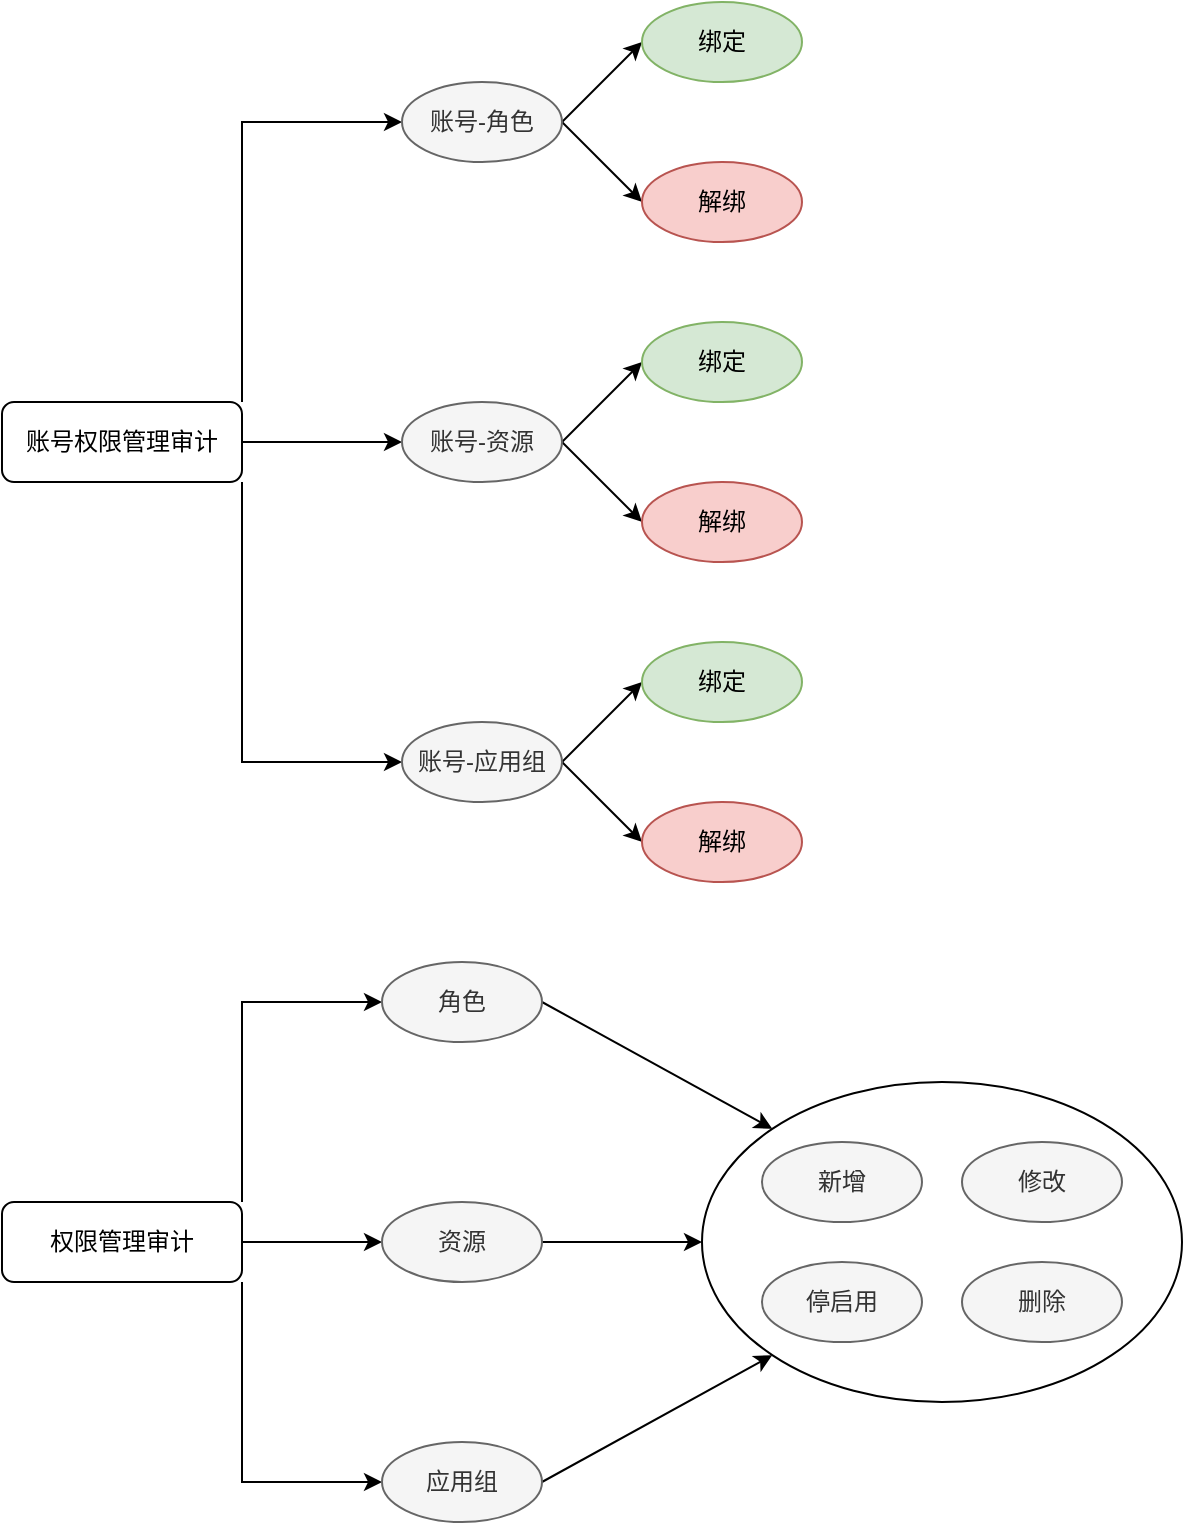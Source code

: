 <mxfile version="15.8.2" type="github">
  <diagram id="RpOcGAhP9OW58Pb7BM2l" name="第 1 页">
    <mxGraphModel dx="1038" dy="579" grid="1" gridSize="10" guides="1" tooltips="1" connect="1" arrows="1" fold="1" page="1" pageScale="1" pageWidth="827" pageHeight="1169" math="0" shadow="0">
      <root>
        <mxCell id="0" />
        <mxCell id="1" parent="0" />
        <mxCell id="3kDM5itjokiOEmdZeM92-5" style="edgeStyle=orthogonalEdgeStyle;rounded=0;orthogonalLoop=1;jettySize=auto;html=1;exitX=1;exitY=0;exitDx=0;exitDy=0;entryX=0;entryY=0.5;entryDx=0;entryDy=0;" edge="1" parent="1" source="3kDM5itjokiOEmdZeM92-1" target="3kDM5itjokiOEmdZeM92-2">
          <mxGeometry relative="1" as="geometry" />
        </mxCell>
        <mxCell id="3kDM5itjokiOEmdZeM92-6" style="edgeStyle=orthogonalEdgeStyle;rounded=0;orthogonalLoop=1;jettySize=auto;html=1;exitX=1;exitY=0.5;exitDx=0;exitDy=0;entryX=0;entryY=0.5;entryDx=0;entryDy=0;" edge="1" parent="1" source="3kDM5itjokiOEmdZeM92-1" target="3kDM5itjokiOEmdZeM92-3">
          <mxGeometry relative="1" as="geometry" />
        </mxCell>
        <mxCell id="3kDM5itjokiOEmdZeM92-8" style="edgeStyle=orthogonalEdgeStyle;rounded=0;orthogonalLoop=1;jettySize=auto;html=1;exitX=1;exitY=1;exitDx=0;exitDy=0;entryX=0;entryY=0.5;entryDx=0;entryDy=0;" edge="1" parent="1" source="3kDM5itjokiOEmdZeM92-1" target="3kDM5itjokiOEmdZeM92-4">
          <mxGeometry relative="1" as="geometry" />
        </mxCell>
        <mxCell id="3kDM5itjokiOEmdZeM92-1" value="账号权限管理审计" style="rounded=1;whiteSpace=wrap;html=1;" vertex="1" parent="1">
          <mxGeometry x="80" y="280" width="120" height="40" as="geometry" />
        </mxCell>
        <mxCell id="3kDM5itjokiOEmdZeM92-25" style="rounded=0;orthogonalLoop=1;jettySize=auto;html=1;exitX=1;exitY=0.5;exitDx=0;exitDy=0;entryX=0;entryY=0.5;entryDx=0;entryDy=0;" edge="1" parent="1" source="3kDM5itjokiOEmdZeM92-2" target="3kDM5itjokiOEmdZeM92-20">
          <mxGeometry relative="1" as="geometry" />
        </mxCell>
        <mxCell id="3kDM5itjokiOEmdZeM92-26" style="edgeStyle=none;rounded=0;orthogonalLoop=1;jettySize=auto;html=1;exitX=1;exitY=0.5;exitDx=0;exitDy=0;entryX=0;entryY=0.5;entryDx=0;entryDy=0;" edge="1" parent="1" source="3kDM5itjokiOEmdZeM92-2" target="3kDM5itjokiOEmdZeM92-23">
          <mxGeometry relative="1" as="geometry" />
        </mxCell>
        <mxCell id="3kDM5itjokiOEmdZeM92-2" value="账号-角色" style="ellipse;whiteSpace=wrap;html=1;rounded=1;fillColor=#f5f5f5;fontColor=#333333;strokeColor=#666666;" vertex="1" parent="1">
          <mxGeometry x="280" y="120" width="80" height="40" as="geometry" />
        </mxCell>
        <mxCell id="3kDM5itjokiOEmdZeM92-34" style="edgeStyle=none;rounded=0;orthogonalLoop=1;jettySize=auto;html=1;exitX=1;exitY=0.5;exitDx=0;exitDy=0;entryX=0;entryY=0.5;entryDx=0;entryDy=0;" edge="1" parent="1" source="3kDM5itjokiOEmdZeM92-3" target="3kDM5itjokiOEmdZeM92-27">
          <mxGeometry relative="1" as="geometry" />
        </mxCell>
        <mxCell id="3kDM5itjokiOEmdZeM92-35" style="edgeStyle=none;rounded=0;orthogonalLoop=1;jettySize=auto;html=1;exitX=1;exitY=0.5;exitDx=0;exitDy=0;entryX=0;entryY=0.5;entryDx=0;entryDy=0;" edge="1" parent="1" source="3kDM5itjokiOEmdZeM92-3" target="3kDM5itjokiOEmdZeM92-28">
          <mxGeometry relative="1" as="geometry" />
        </mxCell>
        <mxCell id="3kDM5itjokiOEmdZeM92-3" value="账号-资源" style="ellipse;whiteSpace=wrap;html=1;rounded=1;fillColor=#f5f5f5;fontColor=#333333;strokeColor=#666666;" vertex="1" parent="1">
          <mxGeometry x="280" y="280" width="80" height="40" as="geometry" />
        </mxCell>
        <mxCell id="3kDM5itjokiOEmdZeM92-31" style="edgeStyle=none;rounded=0;orthogonalLoop=1;jettySize=auto;html=1;exitX=1;exitY=0.5;exitDx=0;exitDy=0;entryX=0;entryY=0.5;entryDx=0;entryDy=0;" edge="1" parent="1" source="3kDM5itjokiOEmdZeM92-4" target="3kDM5itjokiOEmdZeM92-29">
          <mxGeometry relative="1" as="geometry" />
        </mxCell>
        <mxCell id="3kDM5itjokiOEmdZeM92-32" style="edgeStyle=none;rounded=0;orthogonalLoop=1;jettySize=auto;html=1;exitX=1;exitY=0.5;exitDx=0;exitDy=0;entryX=0;entryY=0.5;entryDx=0;entryDy=0;" edge="1" parent="1" source="3kDM5itjokiOEmdZeM92-4" target="3kDM5itjokiOEmdZeM92-30">
          <mxGeometry relative="1" as="geometry" />
        </mxCell>
        <mxCell id="3kDM5itjokiOEmdZeM92-4" value="账号-应用组" style="ellipse;whiteSpace=wrap;html=1;rounded=1;fillColor=#f5f5f5;fontColor=#333333;strokeColor=#666666;" vertex="1" parent="1">
          <mxGeometry x="280" y="440" width="80" height="40" as="geometry" />
        </mxCell>
        <mxCell id="3kDM5itjokiOEmdZeM92-9" style="edgeStyle=orthogonalEdgeStyle;rounded=0;orthogonalLoop=1;jettySize=auto;html=1;exitX=1;exitY=0;exitDx=0;exitDy=0;entryX=0;entryY=0.5;entryDx=0;entryDy=0;" edge="1" parent="1" source="3kDM5itjokiOEmdZeM92-12" target="3kDM5itjokiOEmdZeM92-13">
          <mxGeometry relative="1" as="geometry" />
        </mxCell>
        <mxCell id="3kDM5itjokiOEmdZeM92-10" style="edgeStyle=orthogonalEdgeStyle;rounded=0;orthogonalLoop=1;jettySize=auto;html=1;exitX=1;exitY=0.5;exitDx=0;exitDy=0;entryX=0;entryY=0.5;entryDx=0;entryDy=0;" edge="1" parent="1" source="3kDM5itjokiOEmdZeM92-12" target="3kDM5itjokiOEmdZeM92-14">
          <mxGeometry relative="1" as="geometry" />
        </mxCell>
        <mxCell id="3kDM5itjokiOEmdZeM92-11" style="edgeStyle=orthogonalEdgeStyle;rounded=0;orthogonalLoop=1;jettySize=auto;html=1;exitX=1;exitY=1;exitDx=0;exitDy=0;entryX=0;entryY=0.5;entryDx=0;entryDy=0;" edge="1" parent="1" source="3kDM5itjokiOEmdZeM92-12" target="3kDM5itjokiOEmdZeM92-15">
          <mxGeometry relative="1" as="geometry" />
        </mxCell>
        <mxCell id="3kDM5itjokiOEmdZeM92-12" value="权限管理审计" style="rounded=1;whiteSpace=wrap;html=1;" vertex="1" parent="1">
          <mxGeometry x="80" y="680" width="120" height="40" as="geometry" />
        </mxCell>
        <mxCell id="3kDM5itjokiOEmdZeM92-62" style="edgeStyle=none;rounded=0;orthogonalLoop=1;jettySize=auto;html=1;exitX=1;exitY=0.5;exitDx=0;exitDy=0;entryX=0;entryY=0;entryDx=0;entryDy=0;" edge="1" parent="1" source="3kDM5itjokiOEmdZeM92-13" target="3kDM5itjokiOEmdZeM92-59">
          <mxGeometry relative="1" as="geometry" />
        </mxCell>
        <mxCell id="3kDM5itjokiOEmdZeM92-13" value="角色" style="ellipse;whiteSpace=wrap;html=1;rounded=1;fillColor=#f5f5f5;fontColor=#333333;strokeColor=#666666;" vertex="1" parent="1">
          <mxGeometry x="270" y="560" width="80" height="40" as="geometry" />
        </mxCell>
        <mxCell id="3kDM5itjokiOEmdZeM92-65" style="edgeStyle=none;rounded=0;orthogonalLoop=1;jettySize=auto;html=1;exitX=1;exitY=0.5;exitDx=0;exitDy=0;entryX=0;entryY=0.5;entryDx=0;entryDy=0;" edge="1" parent="1" source="3kDM5itjokiOEmdZeM92-14" target="3kDM5itjokiOEmdZeM92-59">
          <mxGeometry relative="1" as="geometry" />
        </mxCell>
        <mxCell id="3kDM5itjokiOEmdZeM92-14" value="资源" style="ellipse;whiteSpace=wrap;html=1;rounded=1;fillColor=#f5f5f5;fontColor=#333333;strokeColor=#666666;" vertex="1" parent="1">
          <mxGeometry x="270" y="680" width="80" height="40" as="geometry" />
        </mxCell>
        <mxCell id="3kDM5itjokiOEmdZeM92-66" style="edgeStyle=none;rounded=0;orthogonalLoop=1;jettySize=auto;html=1;exitX=1;exitY=0.5;exitDx=0;exitDy=0;entryX=0;entryY=1;entryDx=0;entryDy=0;" edge="1" parent="1" source="3kDM5itjokiOEmdZeM92-15" target="3kDM5itjokiOEmdZeM92-59">
          <mxGeometry relative="1" as="geometry" />
        </mxCell>
        <mxCell id="3kDM5itjokiOEmdZeM92-15" value="应用组" style="ellipse;whiteSpace=wrap;html=1;rounded=1;fillColor=#f5f5f5;fontColor=#333333;strokeColor=#666666;" vertex="1" parent="1">
          <mxGeometry x="270" y="800" width="80" height="40" as="geometry" />
        </mxCell>
        <mxCell id="3kDM5itjokiOEmdZeM92-20" value="绑定" style="ellipse;whiteSpace=wrap;html=1;rounded=1;fillColor=#d5e8d4;strokeColor=#82b366;" vertex="1" parent="1">
          <mxGeometry x="400" y="80" width="80" height="40" as="geometry" />
        </mxCell>
        <mxCell id="3kDM5itjokiOEmdZeM92-23" value="解绑" style="ellipse;whiteSpace=wrap;html=1;rounded=1;fillColor=#f8cecc;strokeColor=#b85450;" vertex="1" parent="1">
          <mxGeometry x="400" y="160" width="80" height="40" as="geometry" />
        </mxCell>
        <mxCell id="3kDM5itjokiOEmdZeM92-27" value="绑定" style="ellipse;whiteSpace=wrap;html=1;rounded=1;fillColor=#d5e8d4;strokeColor=#82b366;" vertex="1" parent="1">
          <mxGeometry x="400" y="240" width="80" height="40" as="geometry" />
        </mxCell>
        <mxCell id="3kDM5itjokiOEmdZeM92-28" value="解绑" style="ellipse;whiteSpace=wrap;html=1;rounded=1;fillColor=#f8cecc;strokeColor=#b85450;" vertex="1" parent="1">
          <mxGeometry x="400" y="320" width="80" height="40" as="geometry" />
        </mxCell>
        <mxCell id="3kDM5itjokiOEmdZeM92-29" value="绑定" style="ellipse;whiteSpace=wrap;html=1;rounded=1;fillColor=#d5e8d4;strokeColor=#82b366;" vertex="1" parent="1">
          <mxGeometry x="400" y="400" width="80" height="40" as="geometry" />
        </mxCell>
        <mxCell id="3kDM5itjokiOEmdZeM92-30" value="解绑" style="ellipse;whiteSpace=wrap;html=1;rounded=1;fillColor=#f8cecc;strokeColor=#b85450;" vertex="1" parent="1">
          <mxGeometry x="400" y="480" width="80" height="40" as="geometry" />
        </mxCell>
        <mxCell id="3kDM5itjokiOEmdZeM92-60" value="" style="group" vertex="1" connectable="0" parent="1">
          <mxGeometry x="430" y="620" width="240" height="160" as="geometry" />
        </mxCell>
        <mxCell id="3kDM5itjokiOEmdZeM92-59" value="" style="ellipse;whiteSpace=wrap;html=1;rounded=1;" vertex="1" parent="3kDM5itjokiOEmdZeM92-60">
          <mxGeometry width="240" height="160" as="geometry" />
        </mxCell>
        <mxCell id="3kDM5itjokiOEmdZeM92-54" value="新增" style="ellipse;whiteSpace=wrap;html=1;rounded=1;fillColor=#f5f5f5;fontColor=#333333;strokeColor=#666666;" vertex="1" parent="3kDM5itjokiOEmdZeM92-60">
          <mxGeometry x="30" y="30" width="80" height="40" as="geometry" />
        </mxCell>
        <mxCell id="3kDM5itjokiOEmdZeM92-55" value="修改" style="ellipse;whiteSpace=wrap;html=1;rounded=1;fillColor=#f5f5f5;fontColor=#333333;strokeColor=#666666;" vertex="1" parent="3kDM5itjokiOEmdZeM92-60">
          <mxGeometry x="130" y="30" width="80" height="40" as="geometry" />
        </mxCell>
        <mxCell id="3kDM5itjokiOEmdZeM92-56" value="停启用" style="ellipse;whiteSpace=wrap;html=1;rounded=1;fillColor=#f5f5f5;fontColor=#333333;strokeColor=#666666;" vertex="1" parent="3kDM5itjokiOEmdZeM92-60">
          <mxGeometry x="30" y="90" width="80" height="40" as="geometry" />
        </mxCell>
        <mxCell id="3kDM5itjokiOEmdZeM92-57" value="删除" style="ellipse;whiteSpace=wrap;html=1;rounded=1;fillColor=#f5f5f5;fontColor=#333333;strokeColor=#666666;" vertex="1" parent="3kDM5itjokiOEmdZeM92-60">
          <mxGeometry x="130" y="90" width="80" height="40" as="geometry" />
        </mxCell>
      </root>
    </mxGraphModel>
  </diagram>
</mxfile>
